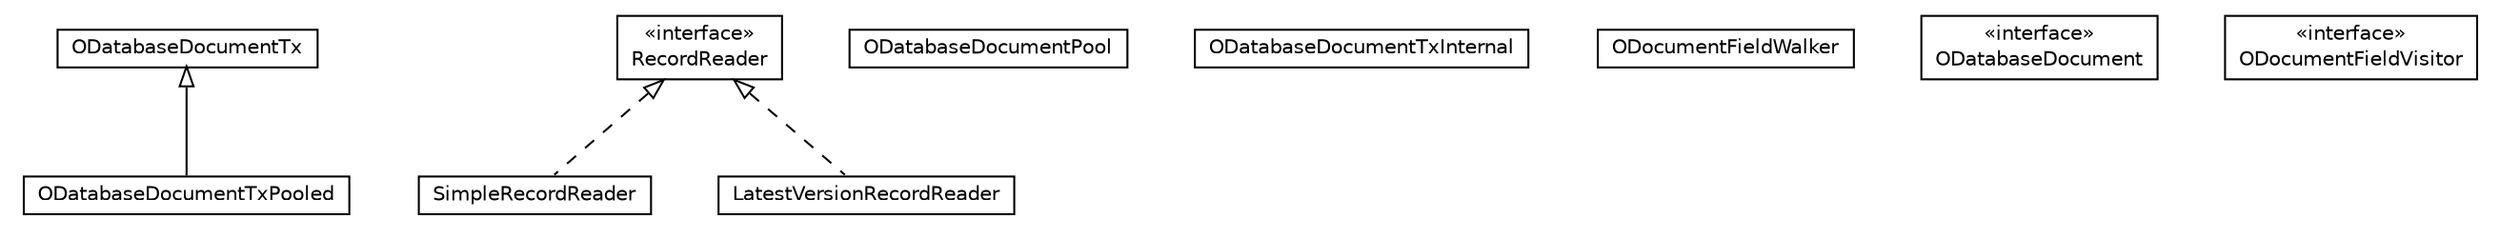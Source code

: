 #!/usr/local/bin/dot
#
# Class diagram 
# Generated by UMLGraph version R5_6-24-gf6e263 (http://www.umlgraph.org/)
#

digraph G {
	edge [fontname="Helvetica",fontsize=10,labelfontname="Helvetica",labelfontsize=10];
	node [fontname="Helvetica",fontsize=10,shape=plaintext];
	nodesep=0.25;
	ranksep=0.5;
	// com.orientechnologies.orient.core.db.document.ODatabaseDocumentTx
	c77510 [label=<<table title="com.orientechnologies.orient.core.db.document.ODatabaseDocumentTx" border="0" cellborder="1" cellspacing="0" cellpadding="2" port="p" href="./ODatabaseDocumentTx.html">
		<tr><td><table border="0" cellspacing="0" cellpadding="1">
<tr><td align="center" balign="center"> ODatabaseDocumentTx </td></tr>
		</table></td></tr>
		</table>>, URL="./ODatabaseDocumentTx.html", fontname="Helvetica", fontcolor="black", fontsize=10.0];
	// com.orientechnologies.orient.core.db.document.ODatabaseDocumentTx.RecordReader
	c77511 [label=<<table title="com.orientechnologies.orient.core.db.document.ODatabaseDocumentTx.RecordReader" border="0" cellborder="1" cellspacing="0" cellpadding="2" port="p" href="./ODatabaseDocumentTx.RecordReader.html">
		<tr><td><table border="0" cellspacing="0" cellpadding="1">
<tr><td align="center" balign="center"> &#171;interface&#187; </td></tr>
<tr><td align="center" balign="center"> RecordReader </td></tr>
		</table></td></tr>
		</table>>, URL="./ODatabaseDocumentTx.RecordReader.html", fontname="Helvetica", fontcolor="black", fontsize=10.0];
	// com.orientechnologies.orient.core.db.document.ODatabaseDocumentTx.SimpleRecordReader
	c77512 [label=<<table title="com.orientechnologies.orient.core.db.document.ODatabaseDocumentTx.SimpleRecordReader" border="0" cellborder="1" cellspacing="0" cellpadding="2" port="p" href="./ODatabaseDocumentTx.SimpleRecordReader.html">
		<tr><td><table border="0" cellspacing="0" cellpadding="1">
<tr><td align="center" balign="center"> SimpleRecordReader </td></tr>
		</table></td></tr>
		</table>>, URL="./ODatabaseDocumentTx.SimpleRecordReader.html", fontname="Helvetica", fontcolor="black", fontsize=10.0];
	// com.orientechnologies.orient.core.db.document.ODatabaseDocumentTx.LatestVersionRecordReader
	c77513 [label=<<table title="com.orientechnologies.orient.core.db.document.ODatabaseDocumentTx.LatestVersionRecordReader" border="0" cellborder="1" cellspacing="0" cellpadding="2" port="p" href="./ODatabaseDocumentTx.LatestVersionRecordReader.html">
		<tr><td><table border="0" cellspacing="0" cellpadding="1">
<tr><td align="center" balign="center"> LatestVersionRecordReader </td></tr>
		</table></td></tr>
		</table>>, URL="./ODatabaseDocumentTx.LatestVersionRecordReader.html", fontname="Helvetica", fontcolor="black", fontsize=10.0];
	// com.orientechnologies.orient.core.db.document.ODatabaseDocumentPool
	c77514 [label=<<table title="com.orientechnologies.orient.core.db.document.ODatabaseDocumentPool" border="0" cellborder="1" cellspacing="0" cellpadding="2" port="p" href="./ODatabaseDocumentPool.html">
		<tr><td><table border="0" cellspacing="0" cellpadding="1">
<tr><td align="center" balign="center"> ODatabaseDocumentPool </td></tr>
		</table></td></tr>
		</table>>, URL="./ODatabaseDocumentPool.html", fontname="Helvetica", fontcolor="black", fontsize=10.0];
	// com.orientechnologies.orient.core.db.document.ODatabaseDocumentTxInternal
	c77515 [label=<<table title="com.orientechnologies.orient.core.db.document.ODatabaseDocumentTxInternal" border="0" cellborder="1" cellspacing="0" cellpadding="2" port="p" href="./ODatabaseDocumentTxInternal.html">
		<tr><td><table border="0" cellspacing="0" cellpadding="1">
<tr><td align="center" balign="center"> ODatabaseDocumentTxInternal </td></tr>
		</table></td></tr>
		</table>>, URL="./ODatabaseDocumentTxInternal.html", fontname="Helvetica", fontcolor="black", fontsize=10.0];
	// com.orientechnologies.orient.core.db.document.ODocumentFieldWalker
	c77516 [label=<<table title="com.orientechnologies.orient.core.db.document.ODocumentFieldWalker" border="0" cellborder="1" cellspacing="0" cellpadding="2" port="p" href="./ODocumentFieldWalker.html">
		<tr><td><table border="0" cellspacing="0" cellpadding="1">
<tr><td align="center" balign="center"> ODocumentFieldWalker </td></tr>
		</table></td></tr>
		</table>>, URL="./ODocumentFieldWalker.html", fontname="Helvetica", fontcolor="black", fontsize=10.0];
	// com.orientechnologies.orient.core.db.document.ODatabaseDocument
	c77517 [label=<<table title="com.orientechnologies.orient.core.db.document.ODatabaseDocument" border="0" cellborder="1" cellspacing="0" cellpadding="2" port="p" href="./ODatabaseDocument.html">
		<tr><td><table border="0" cellspacing="0" cellpadding="1">
<tr><td align="center" balign="center"> &#171;interface&#187; </td></tr>
<tr><td align="center" balign="center"> ODatabaseDocument </td></tr>
		</table></td></tr>
		</table>>, URL="./ODatabaseDocument.html", fontname="Helvetica", fontcolor="black", fontsize=10.0];
	// com.orientechnologies.orient.core.db.document.ODatabaseDocumentTxPooled
	c77518 [label=<<table title="com.orientechnologies.orient.core.db.document.ODatabaseDocumentTxPooled" border="0" cellborder="1" cellspacing="0" cellpadding="2" port="p" href="./ODatabaseDocumentTxPooled.html">
		<tr><td><table border="0" cellspacing="0" cellpadding="1">
<tr><td align="center" balign="center"> ODatabaseDocumentTxPooled </td></tr>
		</table></td></tr>
		</table>>, URL="./ODatabaseDocumentTxPooled.html", fontname="Helvetica", fontcolor="black", fontsize=10.0];
	// com.orientechnologies.orient.core.db.document.ODocumentFieldVisitor
	c77519 [label=<<table title="com.orientechnologies.orient.core.db.document.ODocumentFieldVisitor" border="0" cellborder="1" cellspacing="0" cellpadding="2" port="p" href="./ODocumentFieldVisitor.html">
		<tr><td><table border="0" cellspacing="0" cellpadding="1">
<tr><td align="center" balign="center"> &#171;interface&#187; </td></tr>
<tr><td align="center" balign="center"> ODocumentFieldVisitor </td></tr>
		</table></td></tr>
		</table>>, URL="./ODocumentFieldVisitor.html", fontname="Helvetica", fontcolor="black", fontsize=10.0];
	//com.orientechnologies.orient.core.db.document.ODatabaseDocumentTx.SimpleRecordReader implements com.orientechnologies.orient.core.db.document.ODatabaseDocumentTx.RecordReader
	c77511:p -> c77512:p [dir=back,arrowtail=empty,style=dashed];
	//com.orientechnologies.orient.core.db.document.ODatabaseDocumentTx.LatestVersionRecordReader implements com.orientechnologies.orient.core.db.document.ODatabaseDocumentTx.RecordReader
	c77511:p -> c77513:p [dir=back,arrowtail=empty,style=dashed];
	//com.orientechnologies.orient.core.db.document.ODatabaseDocumentTxPooled extends com.orientechnologies.orient.core.db.document.ODatabaseDocumentTx
	c77510:p -> c77518:p [dir=back,arrowtail=empty];
}

